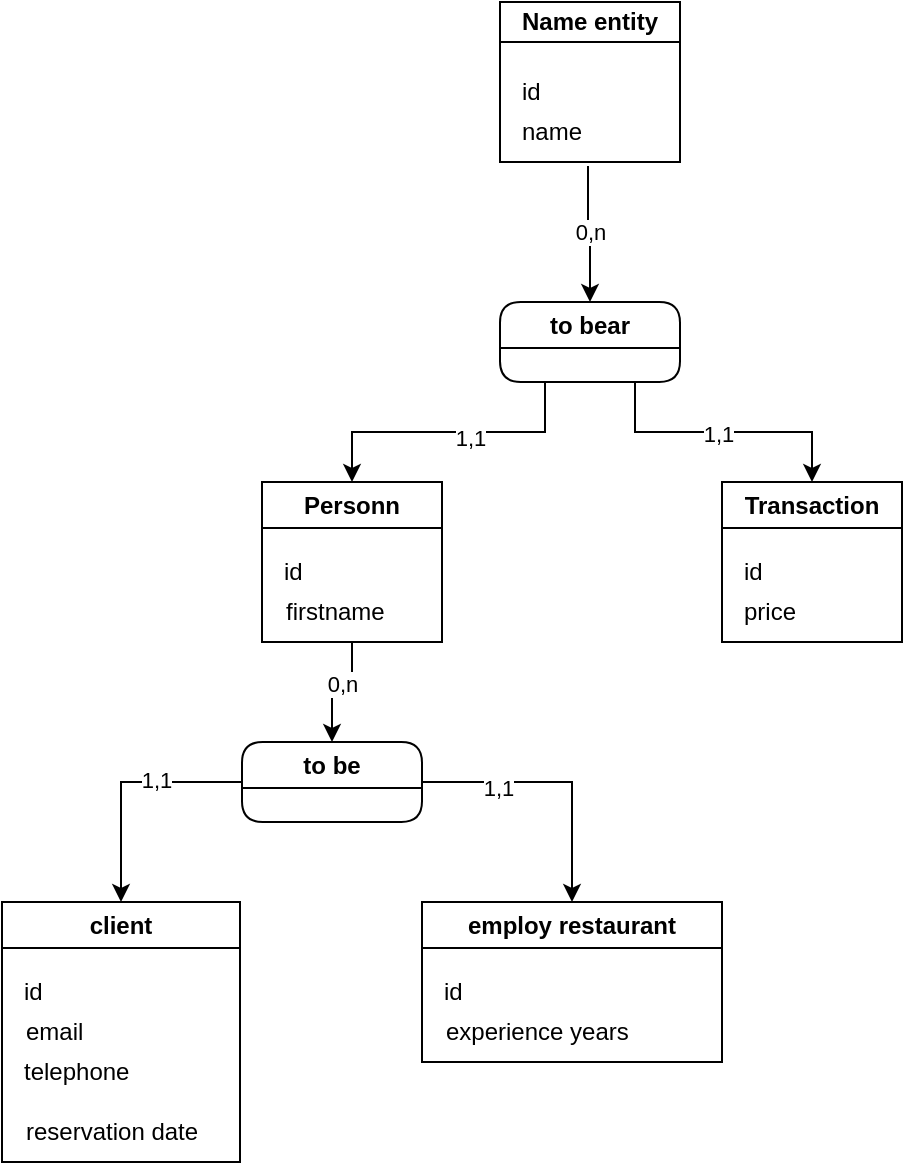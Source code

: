 <mxfile version="26.0.11">
  <diagram name="Page-1" id="PlA0bTD1htJH5vswvW3-">
    <mxGraphModel dx="2261" dy="786" grid="1" gridSize="10" guides="1" tooltips="1" connect="1" arrows="1" fold="1" page="1" pageScale="1" pageWidth="827" pageHeight="1169" math="0" shadow="0">
      <root>
        <mxCell id="0" />
        <mxCell id="1" parent="0" />
        <mxCell id="Mnq4h092WNaVHmd3vgpn-111" value="Name entity" style="swimlane;whiteSpace=wrap;html=1;startSize=20;" vertex="1" parent="1">
          <mxGeometry x="199" y="20" width="90" height="80" as="geometry" />
        </mxCell>
        <mxCell id="Mnq4h092WNaVHmd3vgpn-112" value="id" style="text;html=1;align=left;verticalAlign=middle;resizable=0;points=[];autosize=1;strokeColor=none;fillColor=none;" vertex="1" parent="Mnq4h092WNaVHmd3vgpn-111">
          <mxGeometry x="9" y="30" width="30" height="30" as="geometry" />
        </mxCell>
        <mxCell id="Mnq4h092WNaVHmd3vgpn-113" value="name" style="text;html=1;align=left;verticalAlign=middle;resizable=0;points=[];autosize=1;strokeColor=none;fillColor=none;" vertex="1" parent="Mnq4h092WNaVHmd3vgpn-111">
          <mxGeometry x="9" y="50" width="50" height="30" as="geometry" />
        </mxCell>
        <mxCell id="Mnq4h092WNaVHmd3vgpn-127" style="edgeStyle=orthogonalEdgeStyle;rounded=0;orthogonalLoop=1;jettySize=auto;html=1;entryX=0.5;entryY=0;entryDx=0;entryDy=0;exitX=0.25;exitY=1;exitDx=0;exitDy=0;" edge="1" parent="1" source="Mnq4h092WNaVHmd3vgpn-114" target="Mnq4h092WNaVHmd3vgpn-117">
          <mxGeometry relative="1" as="geometry" />
        </mxCell>
        <mxCell id="Mnq4h092WNaVHmd3vgpn-150" value="1,1" style="edgeLabel;html=1;align=center;verticalAlign=middle;resizable=0;points=[];" vertex="1" connectable="0" parent="Mnq4h092WNaVHmd3vgpn-127">
          <mxGeometry x="-0.147" y="3" relative="1" as="geometry">
            <mxPoint as="offset" />
          </mxGeometry>
        </mxCell>
        <mxCell id="Mnq4h092WNaVHmd3vgpn-132" style="edgeStyle=orthogonalEdgeStyle;rounded=0;orthogonalLoop=1;jettySize=auto;html=1;entryX=0.5;entryY=0;entryDx=0;entryDy=0;exitX=0.75;exitY=1;exitDx=0;exitDy=0;" edge="1" parent="1" source="Mnq4h092WNaVHmd3vgpn-114" target="Mnq4h092WNaVHmd3vgpn-123">
          <mxGeometry relative="1" as="geometry" />
        </mxCell>
        <mxCell id="Mnq4h092WNaVHmd3vgpn-151" value="1,1" style="edgeLabel;html=1;align=center;verticalAlign=middle;resizable=0;points=[];" vertex="1" connectable="0" parent="Mnq4h092WNaVHmd3vgpn-132">
          <mxGeometry x="-0.054" y="-1" relative="1" as="geometry">
            <mxPoint x="1" as="offset" />
          </mxGeometry>
        </mxCell>
        <mxCell id="Mnq4h092WNaVHmd3vgpn-114" value="to bear" style="swimlane;whiteSpace=wrap;html=1;rounded=1;" vertex="1" parent="1">
          <mxGeometry x="199" y="170" width="90" height="40" as="geometry" />
        </mxCell>
        <mxCell id="Mnq4h092WNaVHmd3vgpn-117" value="Personn" style="swimlane;whiteSpace=wrap;html=1;" vertex="1" parent="1">
          <mxGeometry x="80" y="260" width="90" height="80" as="geometry" />
        </mxCell>
        <mxCell id="Mnq4h092WNaVHmd3vgpn-118" value="id" style="text;html=1;align=left;verticalAlign=middle;resizable=0;points=[];autosize=1;strokeColor=none;fillColor=none;" vertex="1" parent="Mnq4h092WNaVHmd3vgpn-117">
          <mxGeometry x="9" y="30" width="30" height="30" as="geometry" />
        </mxCell>
        <mxCell id="Mnq4h092WNaVHmd3vgpn-134" value="firstname" style="text;html=1;align=left;verticalAlign=middle;resizable=0;points=[];autosize=1;strokeColor=none;fillColor=none;" vertex="1" parent="Mnq4h092WNaVHmd3vgpn-117">
          <mxGeometry x="10" y="50" width="70" height="30" as="geometry" />
        </mxCell>
        <mxCell id="Mnq4h092WNaVHmd3vgpn-123" value="Transaction" style="swimlane;whiteSpace=wrap;html=1;startSize=23;" vertex="1" parent="1">
          <mxGeometry x="310" y="260" width="90" height="80" as="geometry" />
        </mxCell>
        <mxCell id="Mnq4h092WNaVHmd3vgpn-124" value="id" style="text;html=1;align=left;verticalAlign=middle;resizable=0;points=[];autosize=1;strokeColor=none;fillColor=none;" vertex="1" parent="Mnq4h092WNaVHmd3vgpn-123">
          <mxGeometry x="9" y="30" width="30" height="30" as="geometry" />
        </mxCell>
        <mxCell id="Mnq4h092WNaVHmd3vgpn-125" value="price" style="text;html=1;align=left;verticalAlign=middle;resizable=0;points=[];autosize=1;strokeColor=none;fillColor=none;" vertex="1" parent="Mnq4h092WNaVHmd3vgpn-123">
          <mxGeometry x="9" y="50" width="50" height="30" as="geometry" />
        </mxCell>
        <mxCell id="Mnq4h092WNaVHmd3vgpn-128" style="edgeStyle=orthogonalEdgeStyle;rounded=0;orthogonalLoop=1;jettySize=auto;html=1;exitX=0.7;exitY=1.067;exitDx=0;exitDy=0;exitPerimeter=0;" edge="1" parent="1" source="Mnq4h092WNaVHmd3vgpn-113" target="Mnq4h092WNaVHmd3vgpn-114">
          <mxGeometry relative="1" as="geometry" />
        </mxCell>
        <mxCell id="Mnq4h092WNaVHmd3vgpn-131" value="0,n" style="edgeLabel;html=1;align=center;verticalAlign=middle;resizable=0;points=[];" vertex="1" connectable="0" parent="Mnq4h092WNaVHmd3vgpn-128">
          <mxGeometry x="0.009" y="-1" relative="1" as="geometry">
            <mxPoint x="1" y="-1" as="offset" />
          </mxGeometry>
        </mxCell>
        <mxCell id="Mnq4h092WNaVHmd3vgpn-143" style="edgeStyle=orthogonalEdgeStyle;rounded=0;orthogonalLoop=1;jettySize=auto;html=1;" edge="1" parent="1" source="Mnq4h092WNaVHmd3vgpn-135" target="Mnq4h092WNaVHmd3vgpn-137">
          <mxGeometry relative="1" as="geometry" />
        </mxCell>
        <mxCell id="Mnq4h092WNaVHmd3vgpn-152" value="1,1" style="edgeLabel;html=1;align=center;verticalAlign=middle;resizable=0;points=[];" vertex="1" connectable="0" parent="Mnq4h092WNaVHmd3vgpn-143">
          <mxGeometry x="-0.286" y="-1" relative="1" as="geometry">
            <mxPoint as="offset" />
          </mxGeometry>
        </mxCell>
        <mxCell id="Mnq4h092WNaVHmd3vgpn-144" style="edgeStyle=orthogonalEdgeStyle;rounded=0;orthogonalLoop=1;jettySize=auto;html=1;exitX=1;exitY=0.5;exitDx=0;exitDy=0;" edge="1" parent="1" source="Mnq4h092WNaVHmd3vgpn-135" target="Mnq4h092WNaVHmd3vgpn-140">
          <mxGeometry relative="1" as="geometry" />
        </mxCell>
        <mxCell id="Mnq4h092WNaVHmd3vgpn-153" value="1,1" style="edgeLabel;html=1;align=center;verticalAlign=middle;resizable=0;points=[];" vertex="1" connectable="0" parent="Mnq4h092WNaVHmd3vgpn-144">
          <mxGeometry x="-0.437" y="-3" relative="1" as="geometry">
            <mxPoint as="offset" />
          </mxGeometry>
        </mxCell>
        <mxCell id="Mnq4h092WNaVHmd3vgpn-135" value="to be" style="swimlane;whiteSpace=wrap;html=1;rounded=1;" vertex="1" parent="1">
          <mxGeometry x="70" y="390" width="90" height="40" as="geometry" />
        </mxCell>
        <mxCell id="Mnq4h092WNaVHmd3vgpn-136" style="edgeStyle=orthogonalEdgeStyle;rounded=0;orthogonalLoop=1;jettySize=auto;html=1;" edge="1" parent="1" source="Mnq4h092WNaVHmd3vgpn-134" target="Mnq4h092WNaVHmd3vgpn-135">
          <mxGeometry relative="1" as="geometry" />
        </mxCell>
        <mxCell id="Mnq4h092WNaVHmd3vgpn-147" value="0,n" style="edgeLabel;html=1;align=center;verticalAlign=middle;resizable=0;points=[];" vertex="1" connectable="0" parent="Mnq4h092WNaVHmd3vgpn-136">
          <mxGeometry y="-4" relative="1" as="geometry">
            <mxPoint as="offset" />
          </mxGeometry>
        </mxCell>
        <mxCell id="Mnq4h092WNaVHmd3vgpn-137" value="client" style="swimlane;whiteSpace=wrap;html=1;" vertex="1" parent="1">
          <mxGeometry x="-50" y="470" width="119" height="130" as="geometry" />
        </mxCell>
        <mxCell id="Mnq4h092WNaVHmd3vgpn-138" value="id" style="text;html=1;align=left;verticalAlign=middle;resizable=0;points=[];autosize=1;strokeColor=none;fillColor=none;" vertex="1" parent="Mnq4h092WNaVHmd3vgpn-137">
          <mxGeometry x="9" y="30" width="30" height="30" as="geometry" />
        </mxCell>
        <mxCell id="Mnq4h092WNaVHmd3vgpn-139" value="email" style="text;html=1;align=left;verticalAlign=middle;resizable=0;points=[];autosize=1;strokeColor=none;fillColor=none;" vertex="1" parent="Mnq4h092WNaVHmd3vgpn-137">
          <mxGeometry x="10" y="50" width="50" height="30" as="geometry" />
        </mxCell>
        <mxCell id="Mnq4h092WNaVHmd3vgpn-145" value="telephone" style="text;html=1;align=left;verticalAlign=middle;resizable=0;points=[];autosize=1;strokeColor=none;fillColor=none;" vertex="1" parent="Mnq4h092WNaVHmd3vgpn-137">
          <mxGeometry x="9" y="70" width="80" height="30" as="geometry" />
        </mxCell>
        <mxCell id="Mnq4h092WNaVHmd3vgpn-146" value="reservation date" style="text;html=1;align=left;verticalAlign=middle;resizable=0;points=[];autosize=1;strokeColor=none;fillColor=none;" vertex="1" parent="Mnq4h092WNaVHmd3vgpn-137">
          <mxGeometry x="10" y="100" width="110" height="30" as="geometry" />
        </mxCell>
        <mxCell id="Mnq4h092WNaVHmd3vgpn-140" value="employ restaurant" style="swimlane;whiteSpace=wrap;html=1;" vertex="1" parent="1">
          <mxGeometry x="160" y="470" width="150" height="80" as="geometry" />
        </mxCell>
        <mxCell id="Mnq4h092WNaVHmd3vgpn-141" value="id" style="text;html=1;align=left;verticalAlign=middle;resizable=0;points=[];autosize=1;strokeColor=none;fillColor=none;" vertex="1" parent="Mnq4h092WNaVHmd3vgpn-140">
          <mxGeometry x="9" y="30" width="30" height="30" as="geometry" />
        </mxCell>
        <mxCell id="Mnq4h092WNaVHmd3vgpn-142" value="experience years" style="text;html=1;align=left;verticalAlign=middle;resizable=0;points=[];autosize=1;strokeColor=none;fillColor=none;" vertex="1" parent="Mnq4h092WNaVHmd3vgpn-140">
          <mxGeometry x="10" y="50" width="110" height="30" as="geometry" />
        </mxCell>
      </root>
    </mxGraphModel>
  </diagram>
</mxfile>
